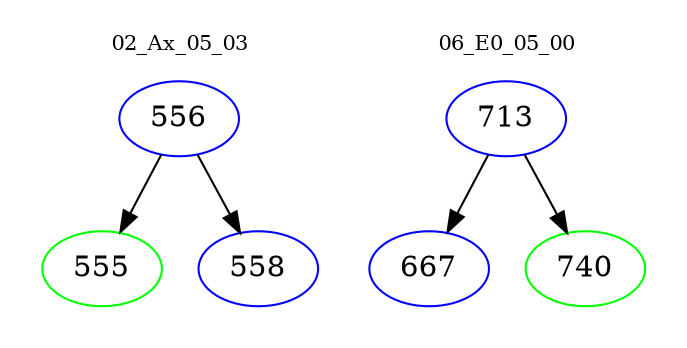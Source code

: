 digraph{
subgraph cluster_0 {
color = white
label = "02_Ax_05_03";
fontsize=10;
T0_556 [label="556", color="blue"]
T0_556 -> T0_555 [color="black"]
T0_555 [label="555", color="green"]
T0_556 -> T0_558 [color="black"]
T0_558 [label="558", color="blue"]
}
subgraph cluster_1 {
color = white
label = "06_E0_05_00";
fontsize=10;
T1_713 [label="713", color="blue"]
T1_713 -> T1_667 [color="black"]
T1_667 [label="667", color="blue"]
T1_713 -> T1_740 [color="black"]
T1_740 [label="740", color="green"]
}
}
